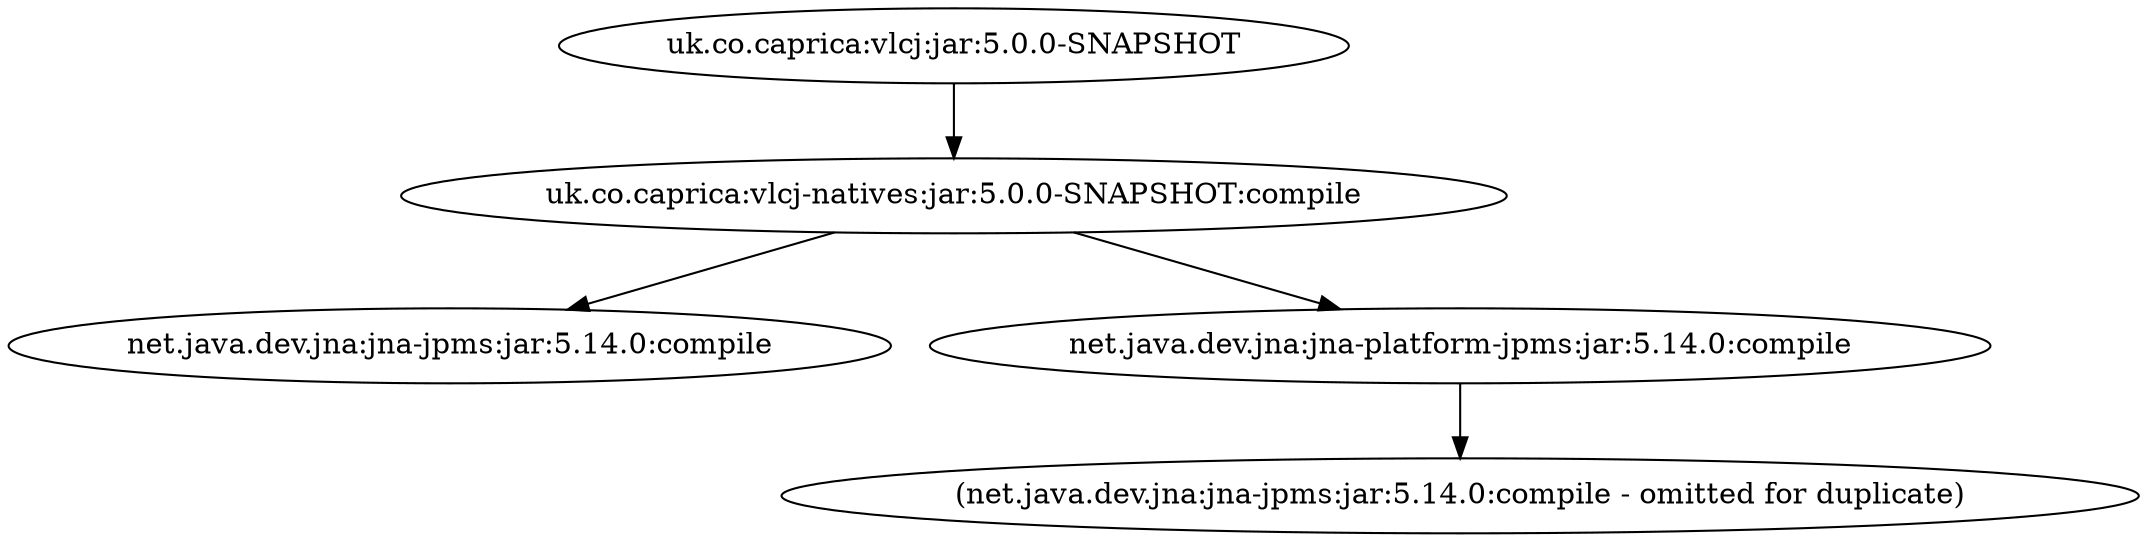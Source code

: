 digraph caprica__vlcj {
	"uk.co.caprica:vlcj:jar:5.0.0-SNAPSHOT" -> "uk.co.caprica:vlcj-natives:jar:5.0.0-SNAPSHOT:compile" ; 
	"uk.co.caprica:vlcj-natives:jar:5.0.0-SNAPSHOT:compile" -> "net.java.dev.jna:jna-jpms:jar:5.14.0:compile" ; 
	"uk.co.caprica:vlcj-natives:jar:5.0.0-SNAPSHOT:compile" -> "net.java.dev.jna:jna-platform-jpms:jar:5.14.0:compile" ; 
	"net.java.dev.jna:jna-platform-jpms:jar:5.14.0:compile" -> "(net.java.dev.jna:jna-jpms:jar:5.14.0:compile - omitted for duplicate)" ; 
}
